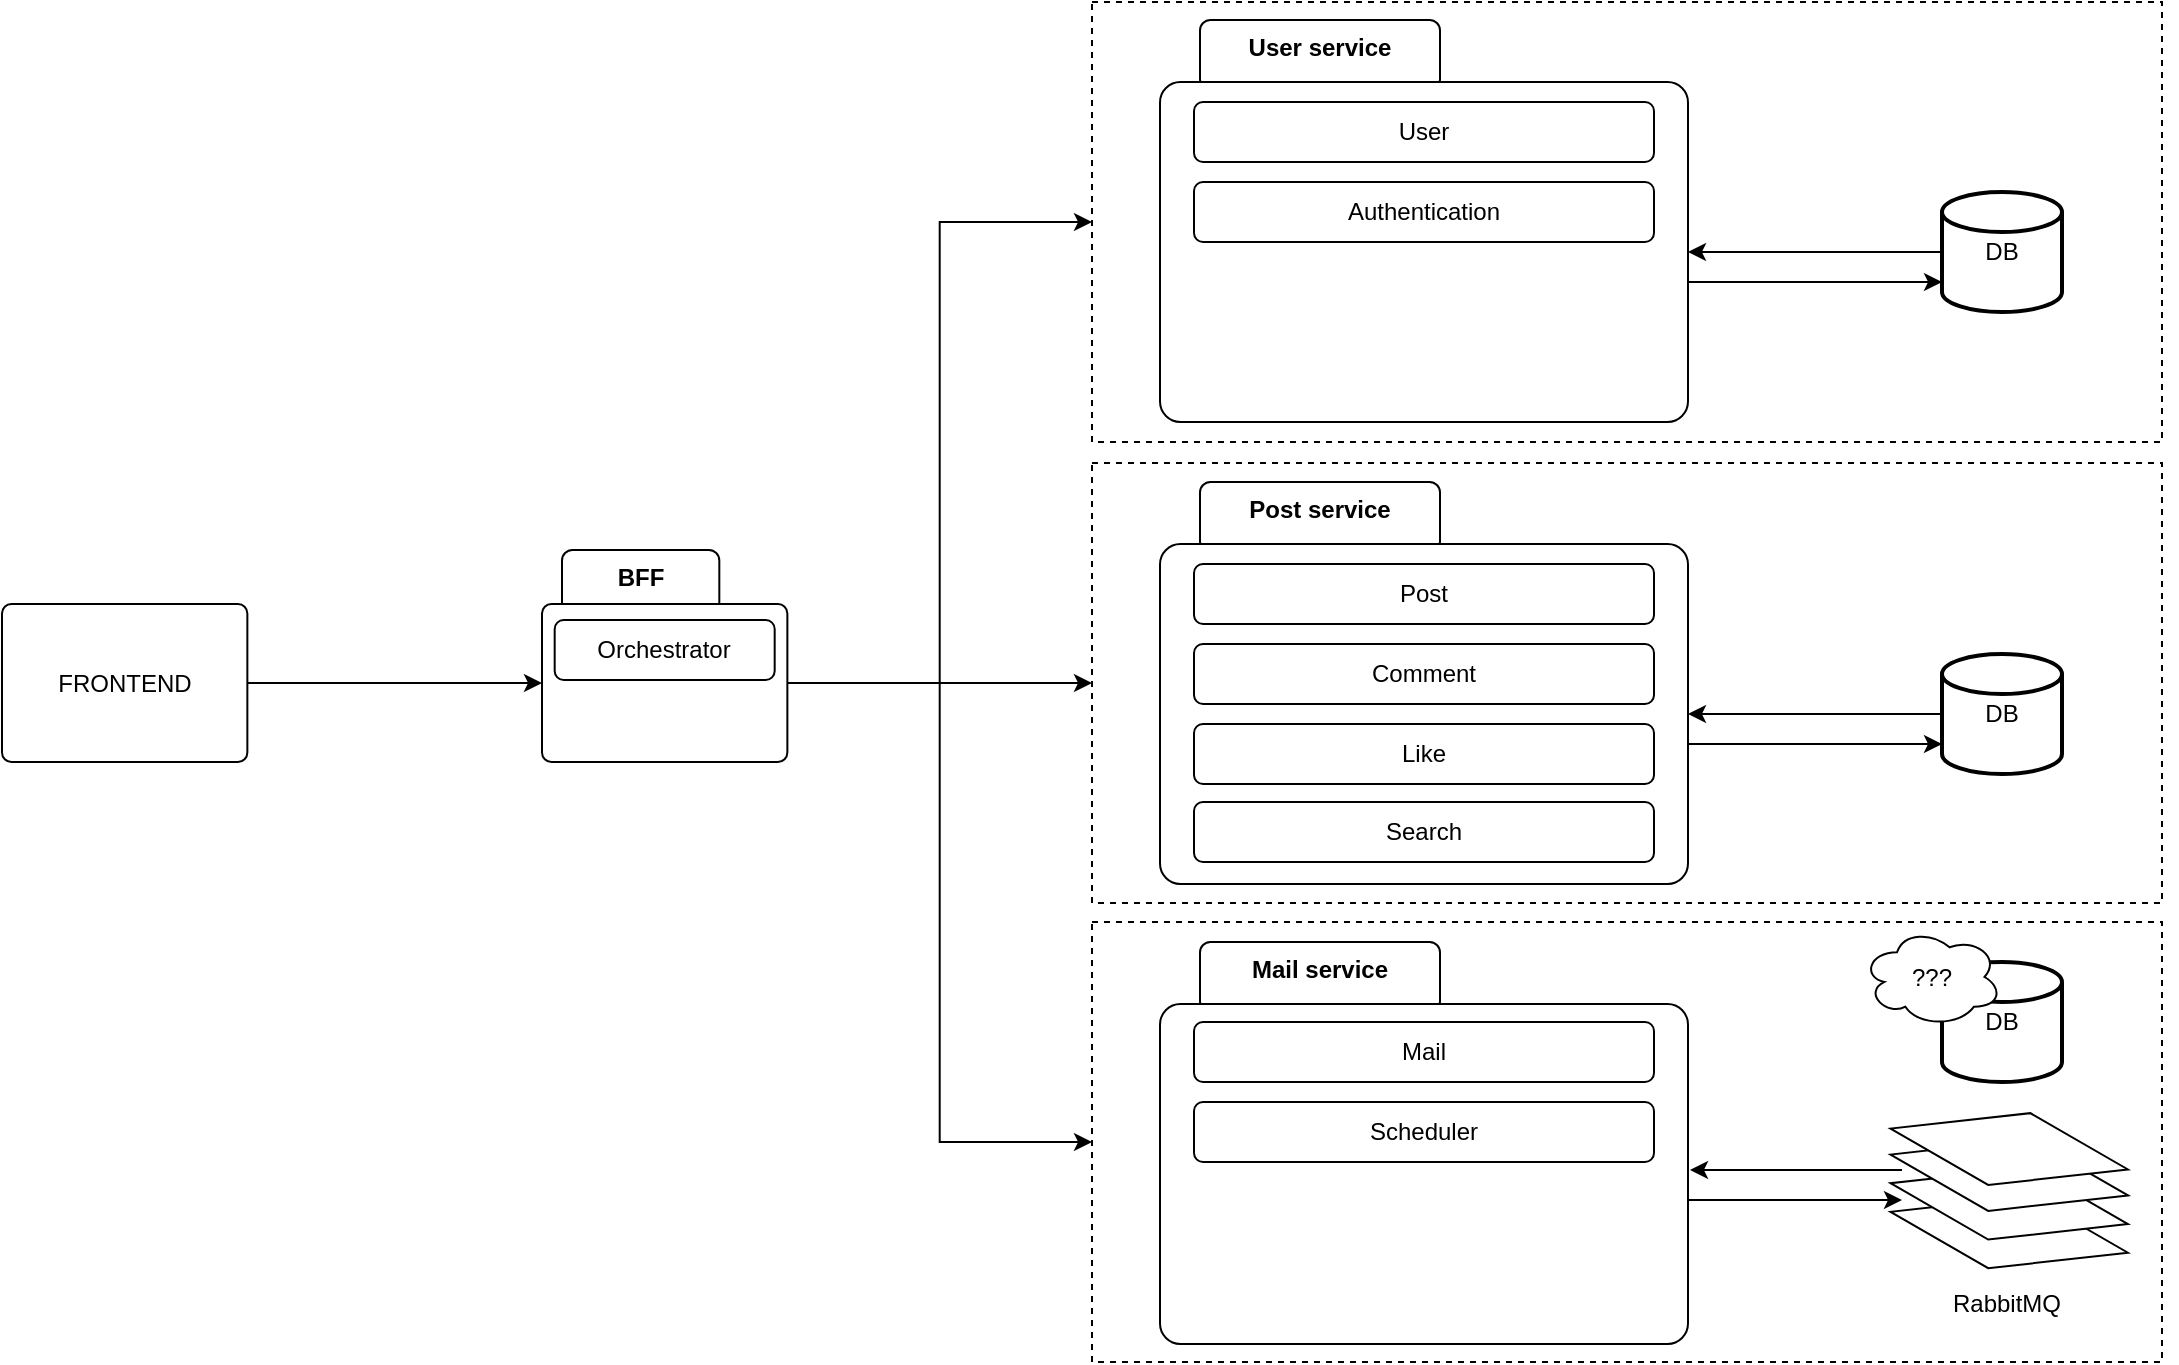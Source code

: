 <mxfile version="21.0.6" type="device"><diagram name="Страница 1" id="Huzp2PdiIeKzs8siiMta"><mxGraphModel dx="1633" dy="1014" grid="1" gridSize="10" guides="1" tooltips="1" connect="1" arrows="1" fold="1" page="1" pageScale="1" pageWidth="1169" pageHeight="827" math="0" shadow="0"><root><mxCell id="0"/><mxCell id="1" parent="0"/><mxCell id="845k4RCpMDAf91dTQhFj-48" value="" style="rounded=0;whiteSpace=wrap;html=1;dashed=1;strokeColor=default;fillColor=none;" vertex="1" parent="1"><mxGeometry x="585" y="500" width="535" height="220" as="geometry"/></mxCell><mxCell id="845k4RCpMDAf91dTQhFj-47" value="" style="rounded=0;whiteSpace=wrap;html=1;dashed=1;strokeColor=default;fillColor=none;" vertex="1" parent="1"><mxGeometry x="585" y="270.5" width="535" height="220" as="geometry"/></mxCell><mxCell id="845k4RCpMDAf91dTQhFj-46" value="" style="rounded=0;whiteSpace=wrap;html=1;dashed=1;strokeColor=default;fillColor=none;" vertex="1" parent="1"><mxGeometry x="585" y="40" width="535" height="220" as="geometry"/></mxCell><mxCell id="845k4RCpMDAf91dTQhFj-32" value="&lt;b style=&quot;border-color: var(--border-color);&quot;&gt;BFF&lt;/b&gt;" style="rounded=1;whiteSpace=wrap;html=1;verticalAlign=top;movable=1;resizable=1;rotatable=1;deletable=1;editable=1;locked=0;connectable=1;" vertex="1" parent="1"><mxGeometry x="320" y="314" width="78.66" height="35" as="geometry"/></mxCell><mxCell id="845k4RCpMDAf91dTQhFj-22" value="" style="group" vertex="1" connectable="0" parent="1"><mxGeometry x="1002" y="574" width="125.26" height="146" as="geometry"/></mxCell><mxCell id="845k4RCpMDAf91dTQhFj-9" value="" style="shape=parallelogram;perimeter=parallelogramPerimeter;whiteSpace=wrap;html=1;fixedSize=1;rotation=-150;size=56.66;" vertex="1" parent="845k4RCpMDAf91dTQhFj-22"><mxGeometry x="-14.885" y="60.335" width="113.031" height="41.634" as="geometry"/></mxCell><mxCell id="845k4RCpMDAf91dTQhFj-8" value="" style="shape=parallelogram;perimeter=parallelogramPerimeter;whiteSpace=wrap;html=1;fixedSize=1;rotation=-150;size=56.66;" vertex="1" parent="845k4RCpMDAf91dTQhFj-22"><mxGeometry x="-14.885" y="46.008" width="113.031" height="41.634" as="geometry"/></mxCell><mxCell id="845k4RCpMDAf91dTQhFj-13" value="" style="shape=parallelogram;perimeter=parallelogramPerimeter;whiteSpace=wrap;html=1;fixedSize=1;rotation=-150;size=56.66;" vertex="1" parent="845k4RCpMDAf91dTQhFj-22"><mxGeometry x="-14.885" y="31.681" width="113.031" height="41.634" as="geometry"/></mxCell><mxCell id="845k4RCpMDAf91dTQhFj-14" value="" style="shape=parallelogram;perimeter=parallelogramPerimeter;whiteSpace=wrap;html=1;fixedSize=1;rotation=-150;size=56.66;" vertex="1" parent="845k4RCpMDAf91dTQhFj-22"><mxGeometry x="-14.885" y="18.701" width="113.031" height="41.634" as="geometry"/></mxCell><mxCell id="845k4RCpMDAf91dTQhFj-37" value="RabbitMQ" style="text;html=1;align=center;verticalAlign=middle;resizable=0;points=[];autosize=1;strokeColor=none;fillColor=none;" vertex="1" parent="845k4RCpMDAf91dTQhFj-22"><mxGeometry x="-4.441e-15" y="101.97" width="80" height="30" as="geometry"/></mxCell><mxCell id="845k4RCpMDAf91dTQhFj-27" value="" style="group" vertex="1" connectable="0" parent="1"><mxGeometry x="619" y="280" width="451" height="201" as="geometry"/></mxCell><mxCell id="jTP4qnF7Lfli7EPSt-fs-33" value="DB" style="strokeWidth=2;html=1;shape=mxgraph.flowchart.database;whiteSpace=wrap;" parent="845k4RCpMDAf91dTQhFj-27" vertex="1"><mxGeometry x="391" y="86" width="60" height="60" as="geometry"/></mxCell><mxCell id="jTP4qnF7Lfli7EPSt-fs-34" value="&lt;b&gt;Post service&lt;/b&gt;" style="rounded=1;whiteSpace=wrap;html=1;verticalAlign=top;movable=1;resizable=1;rotatable=1;deletable=1;editable=1;locked=0;connectable=1;" parent="845k4RCpMDAf91dTQhFj-27" vertex="1"><mxGeometry x="20" width="120" height="35" as="geometry"/></mxCell><mxCell id="jTP4qnF7Lfli7EPSt-fs-35" style="edgeStyle=orthogonalEdgeStyle;rounded=0;orthogonalLoop=1;jettySize=auto;html=1;entryX=0;entryY=0.75;entryDx=0;entryDy=0;entryPerimeter=0;exitX=0.996;exitY=0.588;exitDx=0;exitDy=0;exitPerimeter=0;" parent="845k4RCpMDAf91dTQhFj-27" source="jTP4qnF7Lfli7EPSt-fs-36" target="jTP4qnF7Lfli7EPSt-fs-33" edge="1"><mxGeometry relative="1" as="geometry"/></mxCell><mxCell id="jTP4qnF7Lfli7EPSt-fs-36" value="" style="whiteSpace=wrap;html=1;rounded=1;movable=1;resizable=1;rotatable=1;deletable=1;editable=1;locked=0;connectable=1;arcSize=6;" parent="845k4RCpMDAf91dTQhFj-27" vertex="1"><mxGeometry y="31" width="264" height="170" as="geometry"/></mxCell><mxCell id="jTP4qnF7Lfli7EPSt-fs-37" style="edgeStyle=orthogonalEdgeStyle;rounded=0;orthogonalLoop=1;jettySize=auto;html=1;entryX=1;entryY=0.5;entryDx=0;entryDy=0;" parent="845k4RCpMDAf91dTQhFj-27" source="jTP4qnF7Lfli7EPSt-fs-33" target="jTP4qnF7Lfli7EPSt-fs-36" edge="1"><mxGeometry relative="1" as="geometry"/></mxCell><mxCell id="jTP4qnF7Lfli7EPSt-fs-38" value="Post" style="rounded=1;whiteSpace=wrap;html=1;movable=1;resizable=1;rotatable=1;deletable=1;editable=1;locked=0;connectable=1;" parent="845k4RCpMDAf91dTQhFj-27" vertex="1"><mxGeometry x="17" y="41" width="230" height="30" as="geometry"/></mxCell><mxCell id="jTP4qnF7Lfli7EPSt-fs-39" value="Comment" style="rounded=1;whiteSpace=wrap;html=1;movable=1;resizable=1;rotatable=1;deletable=1;editable=1;locked=0;connectable=1;" parent="845k4RCpMDAf91dTQhFj-27" vertex="1"><mxGeometry x="17" y="81" width="230" height="30" as="geometry"/></mxCell><mxCell id="jTP4qnF7Lfli7EPSt-fs-40" value="Like" style="rounded=1;whiteSpace=wrap;html=1;movable=1;resizable=1;rotatable=1;deletable=1;editable=1;locked=0;connectable=1;" parent="845k4RCpMDAf91dTQhFj-27" vertex="1"><mxGeometry x="17" y="121" width="230" height="30" as="geometry"/></mxCell><mxCell id="845k4RCpMDAf91dTQhFj-52" value="Search" style="rounded=1;whiteSpace=wrap;html=1;movable=1;resizable=1;rotatable=1;deletable=1;editable=1;locked=0;connectable=1;" vertex="1" parent="845k4RCpMDAf91dTQhFj-27"><mxGeometry x="17" y="160" width="230" height="30" as="geometry"/></mxCell><mxCell id="jTP4qnF7Lfli7EPSt-fs-44" value="&lt;b&gt;Mail service&lt;/b&gt;" style="rounded=1;whiteSpace=wrap;html=1;verticalAlign=top;movable=1;resizable=1;rotatable=1;deletable=1;editable=1;locked=0;connectable=1;" parent="1" vertex="1"><mxGeometry x="639" y="510" width="120" height="35" as="geometry"/></mxCell><mxCell id="jTP4qnF7Lfli7EPSt-fs-46" value="" style="whiteSpace=wrap;html=1;rounded=1;movable=1;resizable=1;rotatable=1;deletable=1;editable=1;locked=0;connectable=1;arcSize=6;" parent="1" vertex="1"><mxGeometry x="619" y="541" width="264" height="170" as="geometry"/></mxCell><mxCell id="845k4RCpMDAf91dTQhFj-1" value="Mail" style="rounded=1;whiteSpace=wrap;html=1;movable=1;resizable=1;rotatable=1;deletable=1;editable=1;locked=0;connectable=1;" vertex="1" parent="1"><mxGeometry x="636" y="550" width="230" height="30" as="geometry"/></mxCell><mxCell id="845k4RCpMDAf91dTQhFj-29" style="edgeStyle=orthogonalEdgeStyle;rounded=0;orthogonalLoop=1;jettySize=auto;html=1;exitX=0.996;exitY=0.588;exitDx=0;exitDy=0;exitPerimeter=0;" edge="1" parent="1"><mxGeometry relative="1" as="geometry"><mxPoint x="883" y="639" as="sourcePoint"/><mxPoint x="990" y="639" as="targetPoint"/></mxGeometry></mxCell><mxCell id="845k4RCpMDAf91dTQhFj-30" style="edgeStyle=orthogonalEdgeStyle;rounded=0;orthogonalLoop=1;jettySize=auto;html=1;entryX=1;entryY=0.5;entryDx=0;entryDy=0;" edge="1" parent="1"><mxGeometry relative="1" as="geometry"><mxPoint x="990" y="624" as="sourcePoint"/><mxPoint x="884" y="624" as="targetPoint"/></mxGeometry></mxCell><mxCell id="jTP4qnF7Lfli7EPSt-fs-6" value="DB" style="strokeWidth=2;html=1;shape=mxgraph.flowchart.database;whiteSpace=wrap;" parent="1" vertex="1"><mxGeometry x="1010" y="135" width="60" height="60" as="geometry"/></mxCell><mxCell id="jTP4qnF7Lfli7EPSt-fs-22" value="&lt;b&gt;User service&lt;/b&gt;" style="rounded=1;whiteSpace=wrap;html=1;verticalAlign=top;movable=1;resizable=1;rotatable=1;deletable=1;editable=1;locked=0;connectable=1;" parent="1" vertex="1"><mxGeometry x="639" y="49" width="120" height="35" as="geometry"/></mxCell><mxCell id="jTP4qnF7Lfli7EPSt-fs-29" style="edgeStyle=orthogonalEdgeStyle;rounded=0;orthogonalLoop=1;jettySize=auto;html=1;entryX=0;entryY=0.75;entryDx=0;entryDy=0;entryPerimeter=0;exitX=0.996;exitY=0.588;exitDx=0;exitDy=0;exitPerimeter=0;" parent="1" source="jTP4qnF7Lfli7EPSt-fs-2" target="jTP4qnF7Lfli7EPSt-fs-6" edge="1"><mxGeometry relative="1" as="geometry"/></mxCell><mxCell id="jTP4qnF7Lfli7EPSt-fs-2" value="" style="whiteSpace=wrap;html=1;rounded=1;movable=1;resizable=1;rotatable=1;deletable=1;editable=1;locked=0;connectable=1;arcSize=6;" parent="1" vertex="1"><mxGeometry x="619" y="80" width="264" height="170" as="geometry"/></mxCell><mxCell id="jTP4qnF7Lfli7EPSt-fs-30" style="edgeStyle=orthogonalEdgeStyle;rounded=0;orthogonalLoop=1;jettySize=auto;html=1;entryX=1;entryY=0.5;entryDx=0;entryDy=0;" parent="1" source="jTP4qnF7Lfli7EPSt-fs-6" target="jTP4qnF7Lfli7EPSt-fs-2" edge="1"><mxGeometry relative="1" as="geometry"/></mxCell><mxCell id="jTP4qnF7Lfli7EPSt-fs-12" value="User" style="rounded=1;whiteSpace=wrap;html=1;movable=1;resizable=1;rotatable=1;deletable=1;editable=1;locked=0;connectable=1;" parent="1" vertex="1"><mxGeometry x="636" y="90" width="230" height="30" as="geometry"/></mxCell><mxCell id="jTP4qnF7Lfli7EPSt-fs-13" value="Authentication" style="rounded=1;whiteSpace=wrap;html=1;movable=1;resizable=1;rotatable=1;deletable=1;editable=1;locked=0;connectable=1;" parent="1" vertex="1"><mxGeometry x="636" y="130" width="230" height="30" as="geometry"/></mxCell><mxCell id="845k4RCpMDAf91dTQhFj-49" style="edgeStyle=orthogonalEdgeStyle;rounded=0;orthogonalLoop=1;jettySize=auto;html=1;entryX=0;entryY=0.5;entryDx=0;entryDy=0;" edge="1" parent="1" source="845k4RCpMDAf91dTQhFj-31" target="845k4RCpMDAf91dTQhFj-48"><mxGeometry relative="1" as="geometry"/></mxCell><mxCell id="845k4RCpMDAf91dTQhFj-50" style="edgeStyle=orthogonalEdgeStyle;rounded=0;orthogonalLoop=1;jettySize=auto;html=1;entryX=0;entryY=0.5;entryDx=0;entryDy=0;" edge="1" parent="1" source="845k4RCpMDAf91dTQhFj-31" target="845k4RCpMDAf91dTQhFj-46"><mxGeometry relative="1" as="geometry"/></mxCell><mxCell id="845k4RCpMDAf91dTQhFj-51" style="edgeStyle=orthogonalEdgeStyle;rounded=0;orthogonalLoop=1;jettySize=auto;html=1;" edge="1" parent="1" source="845k4RCpMDAf91dTQhFj-31" target="845k4RCpMDAf91dTQhFj-47"><mxGeometry relative="1" as="geometry"/></mxCell><mxCell id="845k4RCpMDAf91dTQhFj-31" value="" style="whiteSpace=wrap;html=1;rounded=1;movable=1;resizable=1;rotatable=1;deletable=1;editable=1;locked=0;connectable=1;arcSize=6;" vertex="1" parent="1"><mxGeometry x="310" y="341" width="122.68" height="79" as="geometry"/></mxCell><mxCell id="845k4RCpMDAf91dTQhFj-39" value="Scheduler" style="rounded=1;whiteSpace=wrap;html=1;movable=1;resizable=1;rotatable=1;deletable=1;editable=1;locked=0;connectable=1;" vertex="1" parent="1"><mxGeometry x="636" y="590" width="230" height="30" as="geometry"/></mxCell><mxCell id="845k4RCpMDAf91dTQhFj-43" style="edgeStyle=orthogonalEdgeStyle;rounded=0;orthogonalLoop=1;jettySize=auto;html=1;entryX=0;entryY=0.5;entryDx=0;entryDy=0;" edge="1" parent="1" source="845k4RCpMDAf91dTQhFj-40" target="845k4RCpMDAf91dTQhFj-31"><mxGeometry relative="1" as="geometry"/></mxCell><mxCell id="845k4RCpMDAf91dTQhFj-40" value="FRONTEND" style="whiteSpace=wrap;html=1;rounded=1;movable=1;resizable=1;rotatable=1;deletable=1;editable=1;locked=0;connectable=1;arcSize=6;" vertex="1" parent="1"><mxGeometry x="40" y="341" width="122.68" height="79" as="geometry"/></mxCell><mxCell id="845k4RCpMDAf91dTQhFj-44" value="Orchestrator" style="rounded=1;whiteSpace=wrap;html=1;movable=1;resizable=1;rotatable=1;deletable=1;editable=1;locked=0;connectable=1;" vertex="1" parent="1"><mxGeometry x="316.34" y="349" width="110" height="30" as="geometry"/></mxCell><mxCell id="845k4RCpMDAf91dTQhFj-54" value="DB" style="strokeWidth=2;html=1;shape=mxgraph.flowchart.database;whiteSpace=wrap;" vertex="1" parent="1"><mxGeometry x="1010" y="520" width="60" height="60" as="geometry"/></mxCell><mxCell id="845k4RCpMDAf91dTQhFj-55" value="???" style="ellipse;shape=cloud;whiteSpace=wrap;html=1;" vertex="1" parent="1"><mxGeometry x="970" y="502.75" width="70" height="49.5" as="geometry"/></mxCell></root></mxGraphModel></diagram></mxfile>